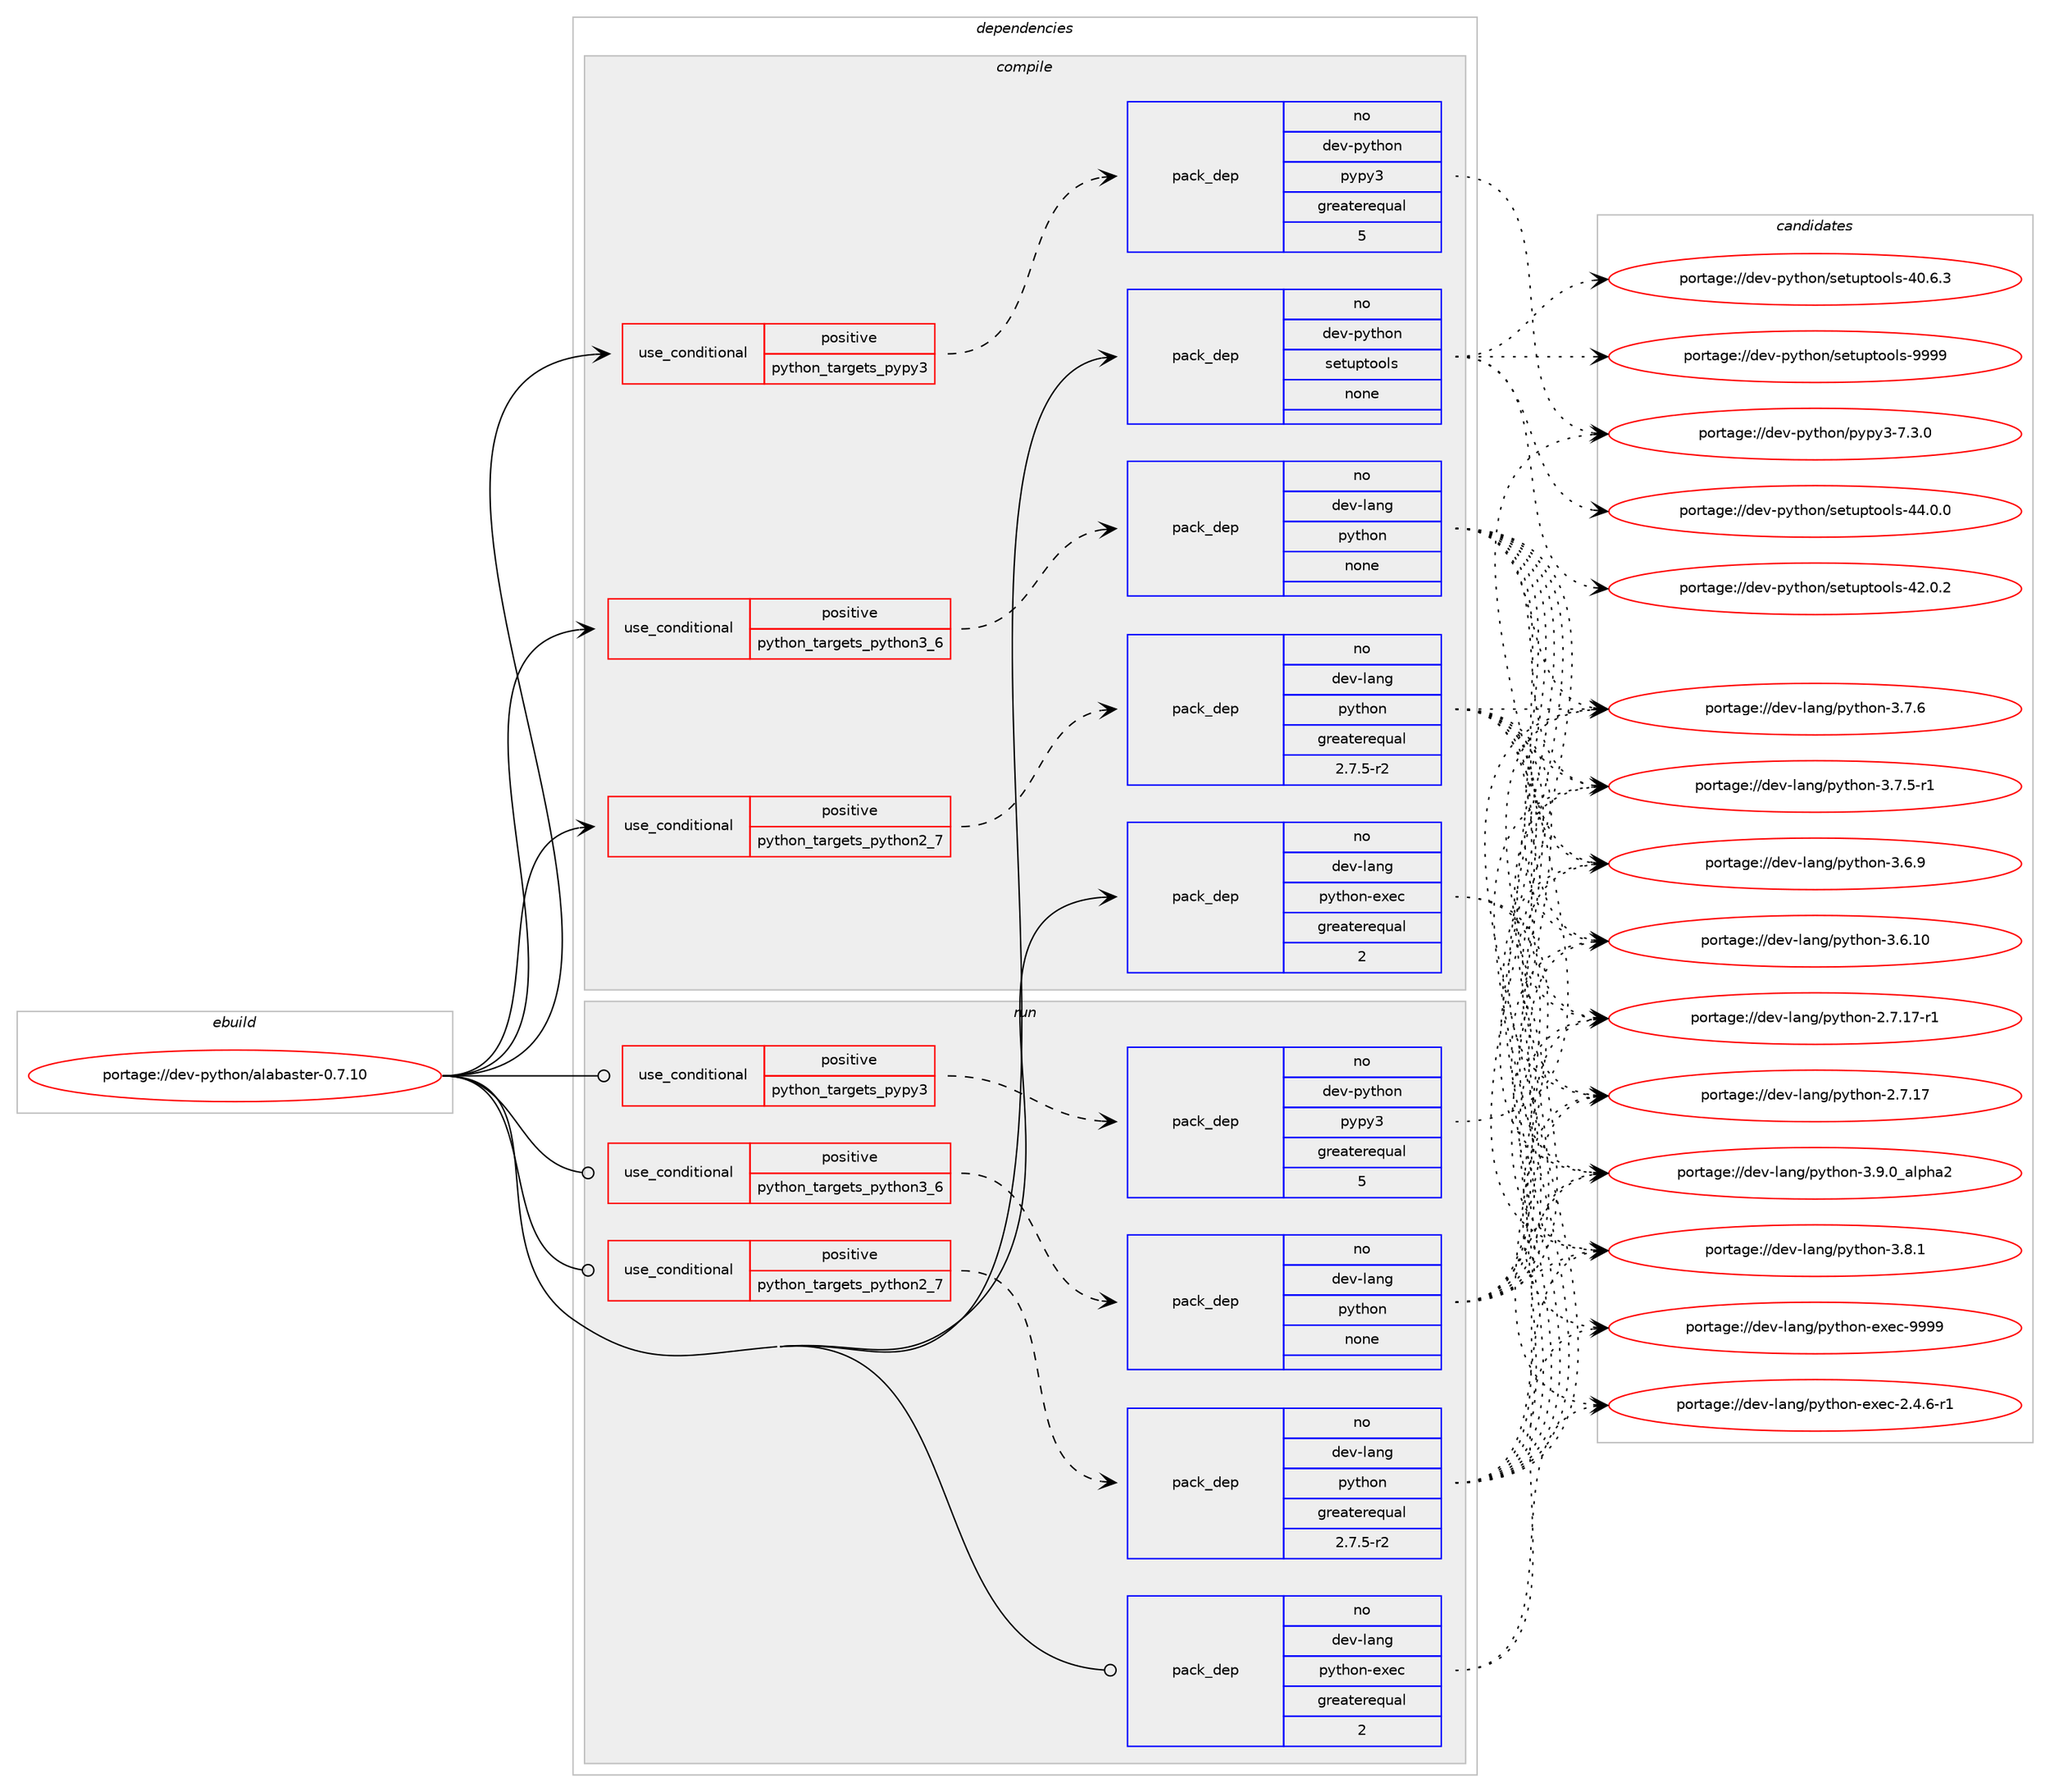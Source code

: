 digraph prolog {

# *************
# Graph options
# *************

newrank=true;
concentrate=true;
compound=true;
graph [rankdir=LR,fontname=Helvetica,fontsize=10,ranksep=1.5];#, ranksep=2.5, nodesep=0.2];
edge  [arrowhead=vee];
node  [fontname=Helvetica,fontsize=10];

# **********
# The ebuild
# **********

subgraph cluster_leftcol {
color=gray;
label=<<i>ebuild</i>>;
id [label="portage://dev-python/alabaster-0.7.10", color=red, width=4, href="../dev-python/alabaster-0.7.10.svg"];
}

# ****************
# The dependencies
# ****************

subgraph cluster_midcol {
color=gray;
label=<<i>dependencies</i>>;
subgraph cluster_compile {
fillcolor="#eeeeee";
style=filled;
label=<<i>compile</i>>;
subgraph cond119182 {
dependency472135 [label=<<TABLE BORDER="0" CELLBORDER="1" CELLSPACING="0" CELLPADDING="4"><TR><TD ROWSPAN="3" CELLPADDING="10">use_conditional</TD></TR><TR><TD>positive</TD></TR><TR><TD>python_targets_pypy3</TD></TR></TABLE>>, shape=none, color=red];
subgraph pack347938 {
dependency472136 [label=<<TABLE BORDER="0" CELLBORDER="1" CELLSPACING="0" CELLPADDING="4" WIDTH="220"><TR><TD ROWSPAN="6" CELLPADDING="30">pack_dep</TD></TR><TR><TD WIDTH="110">no</TD></TR><TR><TD>dev-python</TD></TR><TR><TD>pypy3</TD></TR><TR><TD>greaterequal</TD></TR><TR><TD>5</TD></TR></TABLE>>, shape=none, color=blue];
}
dependency472135:e -> dependency472136:w [weight=20,style="dashed",arrowhead="vee"];
}
id:e -> dependency472135:w [weight=20,style="solid",arrowhead="vee"];
subgraph cond119183 {
dependency472137 [label=<<TABLE BORDER="0" CELLBORDER="1" CELLSPACING="0" CELLPADDING="4"><TR><TD ROWSPAN="3" CELLPADDING="10">use_conditional</TD></TR><TR><TD>positive</TD></TR><TR><TD>python_targets_python2_7</TD></TR></TABLE>>, shape=none, color=red];
subgraph pack347939 {
dependency472138 [label=<<TABLE BORDER="0" CELLBORDER="1" CELLSPACING="0" CELLPADDING="4" WIDTH="220"><TR><TD ROWSPAN="6" CELLPADDING="30">pack_dep</TD></TR><TR><TD WIDTH="110">no</TD></TR><TR><TD>dev-lang</TD></TR><TR><TD>python</TD></TR><TR><TD>greaterequal</TD></TR><TR><TD>2.7.5-r2</TD></TR></TABLE>>, shape=none, color=blue];
}
dependency472137:e -> dependency472138:w [weight=20,style="dashed",arrowhead="vee"];
}
id:e -> dependency472137:w [weight=20,style="solid",arrowhead="vee"];
subgraph cond119184 {
dependency472139 [label=<<TABLE BORDER="0" CELLBORDER="1" CELLSPACING="0" CELLPADDING="4"><TR><TD ROWSPAN="3" CELLPADDING="10">use_conditional</TD></TR><TR><TD>positive</TD></TR><TR><TD>python_targets_python3_6</TD></TR></TABLE>>, shape=none, color=red];
subgraph pack347940 {
dependency472140 [label=<<TABLE BORDER="0" CELLBORDER="1" CELLSPACING="0" CELLPADDING="4" WIDTH="220"><TR><TD ROWSPAN="6" CELLPADDING="30">pack_dep</TD></TR><TR><TD WIDTH="110">no</TD></TR><TR><TD>dev-lang</TD></TR><TR><TD>python</TD></TR><TR><TD>none</TD></TR><TR><TD></TD></TR></TABLE>>, shape=none, color=blue];
}
dependency472139:e -> dependency472140:w [weight=20,style="dashed",arrowhead="vee"];
}
id:e -> dependency472139:w [weight=20,style="solid",arrowhead="vee"];
subgraph pack347941 {
dependency472141 [label=<<TABLE BORDER="0" CELLBORDER="1" CELLSPACING="0" CELLPADDING="4" WIDTH="220"><TR><TD ROWSPAN="6" CELLPADDING="30">pack_dep</TD></TR><TR><TD WIDTH="110">no</TD></TR><TR><TD>dev-lang</TD></TR><TR><TD>python-exec</TD></TR><TR><TD>greaterequal</TD></TR><TR><TD>2</TD></TR></TABLE>>, shape=none, color=blue];
}
id:e -> dependency472141:w [weight=20,style="solid",arrowhead="vee"];
subgraph pack347942 {
dependency472142 [label=<<TABLE BORDER="0" CELLBORDER="1" CELLSPACING="0" CELLPADDING="4" WIDTH="220"><TR><TD ROWSPAN="6" CELLPADDING="30">pack_dep</TD></TR><TR><TD WIDTH="110">no</TD></TR><TR><TD>dev-python</TD></TR><TR><TD>setuptools</TD></TR><TR><TD>none</TD></TR><TR><TD></TD></TR></TABLE>>, shape=none, color=blue];
}
id:e -> dependency472142:w [weight=20,style="solid",arrowhead="vee"];
}
subgraph cluster_compileandrun {
fillcolor="#eeeeee";
style=filled;
label=<<i>compile and run</i>>;
}
subgraph cluster_run {
fillcolor="#eeeeee";
style=filled;
label=<<i>run</i>>;
subgraph cond119185 {
dependency472143 [label=<<TABLE BORDER="0" CELLBORDER="1" CELLSPACING="0" CELLPADDING="4"><TR><TD ROWSPAN="3" CELLPADDING="10">use_conditional</TD></TR><TR><TD>positive</TD></TR><TR><TD>python_targets_pypy3</TD></TR></TABLE>>, shape=none, color=red];
subgraph pack347943 {
dependency472144 [label=<<TABLE BORDER="0" CELLBORDER="1" CELLSPACING="0" CELLPADDING="4" WIDTH="220"><TR><TD ROWSPAN="6" CELLPADDING="30">pack_dep</TD></TR><TR><TD WIDTH="110">no</TD></TR><TR><TD>dev-python</TD></TR><TR><TD>pypy3</TD></TR><TR><TD>greaterequal</TD></TR><TR><TD>5</TD></TR></TABLE>>, shape=none, color=blue];
}
dependency472143:e -> dependency472144:w [weight=20,style="dashed",arrowhead="vee"];
}
id:e -> dependency472143:w [weight=20,style="solid",arrowhead="odot"];
subgraph cond119186 {
dependency472145 [label=<<TABLE BORDER="0" CELLBORDER="1" CELLSPACING="0" CELLPADDING="4"><TR><TD ROWSPAN="3" CELLPADDING="10">use_conditional</TD></TR><TR><TD>positive</TD></TR><TR><TD>python_targets_python2_7</TD></TR></TABLE>>, shape=none, color=red];
subgraph pack347944 {
dependency472146 [label=<<TABLE BORDER="0" CELLBORDER="1" CELLSPACING="0" CELLPADDING="4" WIDTH="220"><TR><TD ROWSPAN="6" CELLPADDING="30">pack_dep</TD></TR><TR><TD WIDTH="110">no</TD></TR><TR><TD>dev-lang</TD></TR><TR><TD>python</TD></TR><TR><TD>greaterequal</TD></TR><TR><TD>2.7.5-r2</TD></TR></TABLE>>, shape=none, color=blue];
}
dependency472145:e -> dependency472146:w [weight=20,style="dashed",arrowhead="vee"];
}
id:e -> dependency472145:w [weight=20,style="solid",arrowhead="odot"];
subgraph cond119187 {
dependency472147 [label=<<TABLE BORDER="0" CELLBORDER="1" CELLSPACING="0" CELLPADDING="4"><TR><TD ROWSPAN="3" CELLPADDING="10">use_conditional</TD></TR><TR><TD>positive</TD></TR><TR><TD>python_targets_python3_6</TD></TR></TABLE>>, shape=none, color=red];
subgraph pack347945 {
dependency472148 [label=<<TABLE BORDER="0" CELLBORDER="1" CELLSPACING="0" CELLPADDING="4" WIDTH="220"><TR><TD ROWSPAN="6" CELLPADDING="30">pack_dep</TD></TR><TR><TD WIDTH="110">no</TD></TR><TR><TD>dev-lang</TD></TR><TR><TD>python</TD></TR><TR><TD>none</TD></TR><TR><TD></TD></TR></TABLE>>, shape=none, color=blue];
}
dependency472147:e -> dependency472148:w [weight=20,style="dashed",arrowhead="vee"];
}
id:e -> dependency472147:w [weight=20,style="solid",arrowhead="odot"];
subgraph pack347946 {
dependency472149 [label=<<TABLE BORDER="0" CELLBORDER="1" CELLSPACING="0" CELLPADDING="4" WIDTH="220"><TR><TD ROWSPAN="6" CELLPADDING="30">pack_dep</TD></TR><TR><TD WIDTH="110">no</TD></TR><TR><TD>dev-lang</TD></TR><TR><TD>python-exec</TD></TR><TR><TD>greaterequal</TD></TR><TR><TD>2</TD></TR></TABLE>>, shape=none, color=blue];
}
id:e -> dependency472149:w [weight=20,style="solid",arrowhead="odot"];
}
}

# **************
# The candidates
# **************

subgraph cluster_choices {
rank=same;
color=gray;
label=<<i>candidates</i>>;

subgraph choice347938 {
color=black;
nodesep=1;
choice100101118451121211161041111104711212111212151455546514648 [label="portage://dev-python/pypy3-7.3.0", color=red, width=4,href="../dev-python/pypy3-7.3.0.svg"];
dependency472136:e -> choice100101118451121211161041111104711212111212151455546514648:w [style=dotted,weight="100"];
}
subgraph choice347939 {
color=black;
nodesep=1;
choice10010111845108971101034711212111610411111045514657464895971081121049750 [label="portage://dev-lang/python-3.9.0_alpha2", color=red, width=4,href="../dev-lang/python-3.9.0_alpha2.svg"];
choice100101118451089711010347112121116104111110455146564649 [label="portage://dev-lang/python-3.8.1", color=red, width=4,href="../dev-lang/python-3.8.1.svg"];
choice100101118451089711010347112121116104111110455146554654 [label="portage://dev-lang/python-3.7.6", color=red, width=4,href="../dev-lang/python-3.7.6.svg"];
choice1001011184510897110103471121211161041111104551465546534511449 [label="portage://dev-lang/python-3.7.5-r1", color=red, width=4,href="../dev-lang/python-3.7.5-r1.svg"];
choice100101118451089711010347112121116104111110455146544657 [label="portage://dev-lang/python-3.6.9", color=red, width=4,href="../dev-lang/python-3.6.9.svg"];
choice10010111845108971101034711212111610411111045514654464948 [label="portage://dev-lang/python-3.6.10", color=red, width=4,href="../dev-lang/python-3.6.10.svg"];
choice100101118451089711010347112121116104111110455046554649554511449 [label="portage://dev-lang/python-2.7.17-r1", color=red, width=4,href="../dev-lang/python-2.7.17-r1.svg"];
choice10010111845108971101034711212111610411111045504655464955 [label="portage://dev-lang/python-2.7.17", color=red, width=4,href="../dev-lang/python-2.7.17.svg"];
dependency472138:e -> choice10010111845108971101034711212111610411111045514657464895971081121049750:w [style=dotted,weight="100"];
dependency472138:e -> choice100101118451089711010347112121116104111110455146564649:w [style=dotted,weight="100"];
dependency472138:e -> choice100101118451089711010347112121116104111110455146554654:w [style=dotted,weight="100"];
dependency472138:e -> choice1001011184510897110103471121211161041111104551465546534511449:w [style=dotted,weight="100"];
dependency472138:e -> choice100101118451089711010347112121116104111110455146544657:w [style=dotted,weight="100"];
dependency472138:e -> choice10010111845108971101034711212111610411111045514654464948:w [style=dotted,weight="100"];
dependency472138:e -> choice100101118451089711010347112121116104111110455046554649554511449:w [style=dotted,weight="100"];
dependency472138:e -> choice10010111845108971101034711212111610411111045504655464955:w [style=dotted,weight="100"];
}
subgraph choice347940 {
color=black;
nodesep=1;
choice10010111845108971101034711212111610411111045514657464895971081121049750 [label="portage://dev-lang/python-3.9.0_alpha2", color=red, width=4,href="../dev-lang/python-3.9.0_alpha2.svg"];
choice100101118451089711010347112121116104111110455146564649 [label="portage://dev-lang/python-3.8.1", color=red, width=4,href="../dev-lang/python-3.8.1.svg"];
choice100101118451089711010347112121116104111110455146554654 [label="portage://dev-lang/python-3.7.6", color=red, width=4,href="../dev-lang/python-3.7.6.svg"];
choice1001011184510897110103471121211161041111104551465546534511449 [label="portage://dev-lang/python-3.7.5-r1", color=red, width=4,href="../dev-lang/python-3.7.5-r1.svg"];
choice100101118451089711010347112121116104111110455146544657 [label="portage://dev-lang/python-3.6.9", color=red, width=4,href="../dev-lang/python-3.6.9.svg"];
choice10010111845108971101034711212111610411111045514654464948 [label="portage://dev-lang/python-3.6.10", color=red, width=4,href="../dev-lang/python-3.6.10.svg"];
choice100101118451089711010347112121116104111110455046554649554511449 [label="portage://dev-lang/python-2.7.17-r1", color=red, width=4,href="../dev-lang/python-2.7.17-r1.svg"];
choice10010111845108971101034711212111610411111045504655464955 [label="portage://dev-lang/python-2.7.17", color=red, width=4,href="../dev-lang/python-2.7.17.svg"];
dependency472140:e -> choice10010111845108971101034711212111610411111045514657464895971081121049750:w [style=dotted,weight="100"];
dependency472140:e -> choice100101118451089711010347112121116104111110455146564649:w [style=dotted,weight="100"];
dependency472140:e -> choice100101118451089711010347112121116104111110455146554654:w [style=dotted,weight="100"];
dependency472140:e -> choice1001011184510897110103471121211161041111104551465546534511449:w [style=dotted,weight="100"];
dependency472140:e -> choice100101118451089711010347112121116104111110455146544657:w [style=dotted,weight="100"];
dependency472140:e -> choice10010111845108971101034711212111610411111045514654464948:w [style=dotted,weight="100"];
dependency472140:e -> choice100101118451089711010347112121116104111110455046554649554511449:w [style=dotted,weight="100"];
dependency472140:e -> choice10010111845108971101034711212111610411111045504655464955:w [style=dotted,weight="100"];
}
subgraph choice347941 {
color=black;
nodesep=1;
choice10010111845108971101034711212111610411111045101120101994557575757 [label="portage://dev-lang/python-exec-9999", color=red, width=4,href="../dev-lang/python-exec-9999.svg"];
choice10010111845108971101034711212111610411111045101120101994550465246544511449 [label="portage://dev-lang/python-exec-2.4.6-r1", color=red, width=4,href="../dev-lang/python-exec-2.4.6-r1.svg"];
dependency472141:e -> choice10010111845108971101034711212111610411111045101120101994557575757:w [style=dotted,weight="100"];
dependency472141:e -> choice10010111845108971101034711212111610411111045101120101994550465246544511449:w [style=dotted,weight="100"];
}
subgraph choice347942 {
color=black;
nodesep=1;
choice10010111845112121116104111110471151011161171121161111111081154557575757 [label="portage://dev-python/setuptools-9999", color=red, width=4,href="../dev-python/setuptools-9999.svg"];
choice100101118451121211161041111104711510111611711211611111110811545525246484648 [label="portage://dev-python/setuptools-44.0.0", color=red, width=4,href="../dev-python/setuptools-44.0.0.svg"];
choice100101118451121211161041111104711510111611711211611111110811545525046484650 [label="portage://dev-python/setuptools-42.0.2", color=red, width=4,href="../dev-python/setuptools-42.0.2.svg"];
choice100101118451121211161041111104711510111611711211611111110811545524846544651 [label="portage://dev-python/setuptools-40.6.3", color=red, width=4,href="../dev-python/setuptools-40.6.3.svg"];
dependency472142:e -> choice10010111845112121116104111110471151011161171121161111111081154557575757:w [style=dotted,weight="100"];
dependency472142:e -> choice100101118451121211161041111104711510111611711211611111110811545525246484648:w [style=dotted,weight="100"];
dependency472142:e -> choice100101118451121211161041111104711510111611711211611111110811545525046484650:w [style=dotted,weight="100"];
dependency472142:e -> choice100101118451121211161041111104711510111611711211611111110811545524846544651:w [style=dotted,weight="100"];
}
subgraph choice347943 {
color=black;
nodesep=1;
choice100101118451121211161041111104711212111212151455546514648 [label="portage://dev-python/pypy3-7.3.0", color=red, width=4,href="../dev-python/pypy3-7.3.0.svg"];
dependency472144:e -> choice100101118451121211161041111104711212111212151455546514648:w [style=dotted,weight="100"];
}
subgraph choice347944 {
color=black;
nodesep=1;
choice10010111845108971101034711212111610411111045514657464895971081121049750 [label="portage://dev-lang/python-3.9.0_alpha2", color=red, width=4,href="../dev-lang/python-3.9.0_alpha2.svg"];
choice100101118451089711010347112121116104111110455146564649 [label="portage://dev-lang/python-3.8.1", color=red, width=4,href="../dev-lang/python-3.8.1.svg"];
choice100101118451089711010347112121116104111110455146554654 [label="portage://dev-lang/python-3.7.6", color=red, width=4,href="../dev-lang/python-3.7.6.svg"];
choice1001011184510897110103471121211161041111104551465546534511449 [label="portage://dev-lang/python-3.7.5-r1", color=red, width=4,href="../dev-lang/python-3.7.5-r1.svg"];
choice100101118451089711010347112121116104111110455146544657 [label="portage://dev-lang/python-3.6.9", color=red, width=4,href="../dev-lang/python-3.6.9.svg"];
choice10010111845108971101034711212111610411111045514654464948 [label="portage://dev-lang/python-3.6.10", color=red, width=4,href="../dev-lang/python-3.6.10.svg"];
choice100101118451089711010347112121116104111110455046554649554511449 [label="portage://dev-lang/python-2.7.17-r1", color=red, width=4,href="../dev-lang/python-2.7.17-r1.svg"];
choice10010111845108971101034711212111610411111045504655464955 [label="portage://dev-lang/python-2.7.17", color=red, width=4,href="../dev-lang/python-2.7.17.svg"];
dependency472146:e -> choice10010111845108971101034711212111610411111045514657464895971081121049750:w [style=dotted,weight="100"];
dependency472146:e -> choice100101118451089711010347112121116104111110455146564649:w [style=dotted,weight="100"];
dependency472146:e -> choice100101118451089711010347112121116104111110455146554654:w [style=dotted,weight="100"];
dependency472146:e -> choice1001011184510897110103471121211161041111104551465546534511449:w [style=dotted,weight="100"];
dependency472146:e -> choice100101118451089711010347112121116104111110455146544657:w [style=dotted,weight="100"];
dependency472146:e -> choice10010111845108971101034711212111610411111045514654464948:w [style=dotted,weight="100"];
dependency472146:e -> choice100101118451089711010347112121116104111110455046554649554511449:w [style=dotted,weight="100"];
dependency472146:e -> choice10010111845108971101034711212111610411111045504655464955:w [style=dotted,weight="100"];
}
subgraph choice347945 {
color=black;
nodesep=1;
choice10010111845108971101034711212111610411111045514657464895971081121049750 [label="portage://dev-lang/python-3.9.0_alpha2", color=red, width=4,href="../dev-lang/python-3.9.0_alpha2.svg"];
choice100101118451089711010347112121116104111110455146564649 [label="portage://dev-lang/python-3.8.1", color=red, width=4,href="../dev-lang/python-3.8.1.svg"];
choice100101118451089711010347112121116104111110455146554654 [label="portage://dev-lang/python-3.7.6", color=red, width=4,href="../dev-lang/python-3.7.6.svg"];
choice1001011184510897110103471121211161041111104551465546534511449 [label="portage://dev-lang/python-3.7.5-r1", color=red, width=4,href="../dev-lang/python-3.7.5-r1.svg"];
choice100101118451089711010347112121116104111110455146544657 [label="portage://dev-lang/python-3.6.9", color=red, width=4,href="../dev-lang/python-3.6.9.svg"];
choice10010111845108971101034711212111610411111045514654464948 [label="portage://dev-lang/python-3.6.10", color=red, width=4,href="../dev-lang/python-3.6.10.svg"];
choice100101118451089711010347112121116104111110455046554649554511449 [label="portage://dev-lang/python-2.7.17-r1", color=red, width=4,href="../dev-lang/python-2.7.17-r1.svg"];
choice10010111845108971101034711212111610411111045504655464955 [label="portage://dev-lang/python-2.7.17", color=red, width=4,href="../dev-lang/python-2.7.17.svg"];
dependency472148:e -> choice10010111845108971101034711212111610411111045514657464895971081121049750:w [style=dotted,weight="100"];
dependency472148:e -> choice100101118451089711010347112121116104111110455146564649:w [style=dotted,weight="100"];
dependency472148:e -> choice100101118451089711010347112121116104111110455146554654:w [style=dotted,weight="100"];
dependency472148:e -> choice1001011184510897110103471121211161041111104551465546534511449:w [style=dotted,weight="100"];
dependency472148:e -> choice100101118451089711010347112121116104111110455146544657:w [style=dotted,weight="100"];
dependency472148:e -> choice10010111845108971101034711212111610411111045514654464948:w [style=dotted,weight="100"];
dependency472148:e -> choice100101118451089711010347112121116104111110455046554649554511449:w [style=dotted,weight="100"];
dependency472148:e -> choice10010111845108971101034711212111610411111045504655464955:w [style=dotted,weight="100"];
}
subgraph choice347946 {
color=black;
nodesep=1;
choice10010111845108971101034711212111610411111045101120101994557575757 [label="portage://dev-lang/python-exec-9999", color=red, width=4,href="../dev-lang/python-exec-9999.svg"];
choice10010111845108971101034711212111610411111045101120101994550465246544511449 [label="portage://dev-lang/python-exec-2.4.6-r1", color=red, width=4,href="../dev-lang/python-exec-2.4.6-r1.svg"];
dependency472149:e -> choice10010111845108971101034711212111610411111045101120101994557575757:w [style=dotted,weight="100"];
dependency472149:e -> choice10010111845108971101034711212111610411111045101120101994550465246544511449:w [style=dotted,weight="100"];
}
}

}
